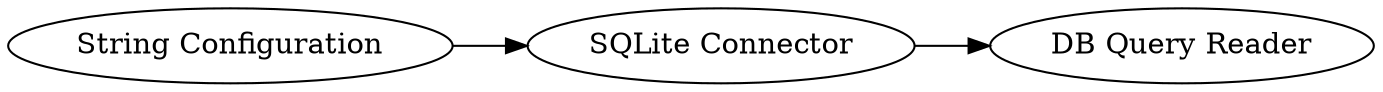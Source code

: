 digraph {
	21 [label="SQLite Connector"]
	22 [label="String Configuration"]
	23 [label="DB Query Reader"]
	21 -> 23
	22 -> 21
	rankdir=LR
}
